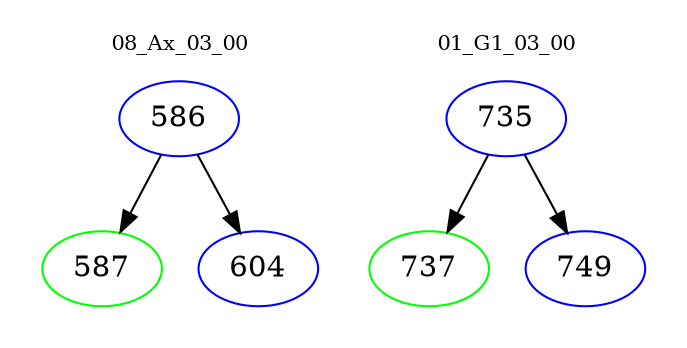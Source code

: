 digraph{
subgraph cluster_0 {
color = white
label = "08_Ax_03_00";
fontsize=10;
T0_586 [label="586", color="blue"]
T0_586 -> T0_587 [color="black"]
T0_587 [label="587", color="green"]
T0_586 -> T0_604 [color="black"]
T0_604 [label="604", color="blue"]
}
subgraph cluster_1 {
color = white
label = "01_G1_03_00";
fontsize=10;
T1_735 [label="735", color="blue"]
T1_735 -> T1_737 [color="black"]
T1_737 [label="737", color="green"]
T1_735 -> T1_749 [color="black"]
T1_749 [label="749", color="blue"]
}
}

